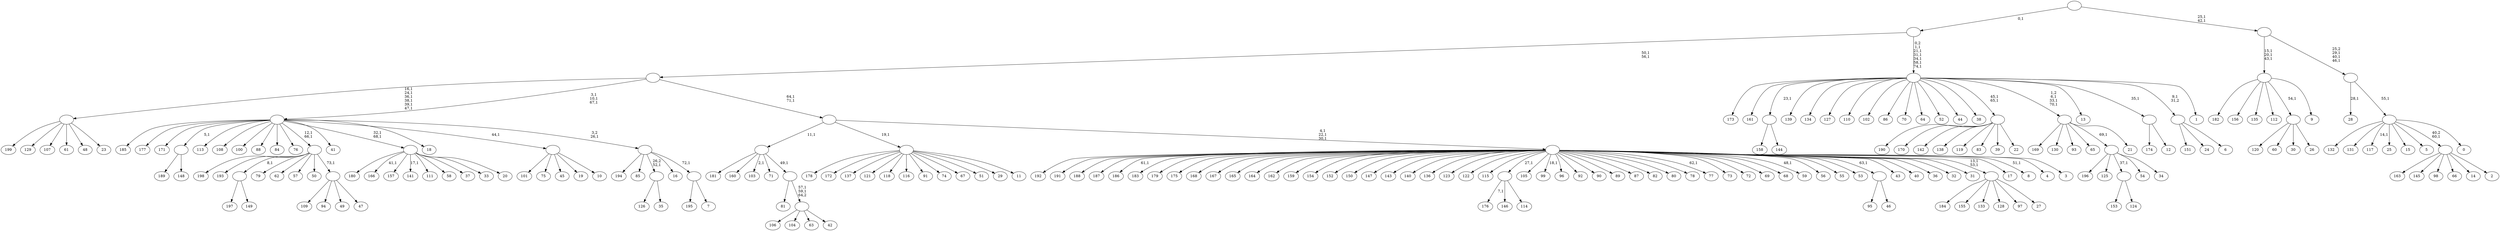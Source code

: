 digraph T {
	275 [label="199"]
	274 [label="198"]
	273 [label="197"]
	272 [label="196"]
	271 [label="195"]
	270 [label="194"]
	269 [label="193"]
	268 [label="192"]
	267 [label="191"]
	266 [label="190"]
	265 [label="189"]
	264 [label="188"]
	263 [label="187"]
	262 [label="186"]
	260 [label="185"]
	259 [label="184"]
	258 [label="183"]
	257 [label="182"]
	256 [label="181"]
	255 [label="180"]
	254 [label="179"]
	253 [label="178"]
	252 [label="177"]
	251 [label="176"]
	249 [label="175"]
	248 [label="174"]
	247 [label="173"]
	246 [label="172"]
	245 [label="171"]
	244 [label="170"]
	243 [label="169"]
	242 [label="168"]
	241 [label="167"]
	240 [label="166"]
	238 [label="165"]
	237 [label="164"]
	236 [label="163"]
	235 [label="162"]
	234 [label="161"]
	233 [label="160"]
	232 [label="159"]
	231 [label="158"]
	230 [label="157"]
	229 [label="156"]
	228 [label="155"]
	227 [label="154"]
	226 [label="153"]
	225 [label="152"]
	224 [label="151"]
	223 [label="150"]
	222 [label="149"]
	221 [label=""]
	220 [label="148"]
	219 [label=""]
	218 [label="147"]
	217 [label="146"]
	216 [label="145"]
	215 [label="144"]
	214 [label=""]
	213 [label="143"]
	212 [label="142"]
	211 [label="141"]
	209 [label="140"]
	208 [label="139"]
	207 [label="138"]
	206 [label="137"]
	205 [label="136"]
	204 [label="135"]
	203 [label="134"]
	202 [label="133"]
	201 [label="132"]
	200 [label="131"]
	199 [label="130"]
	198 [label="129"]
	197 [label="128"]
	196 [label="127"]
	195 [label="126"]
	194 [label="125"]
	193 [label="124"]
	192 [label=""]
	191 [label="123"]
	190 [label="122"]
	189 [label="121"]
	188 [label="120"]
	187 [label="119"]
	186 [label="118"]
	185 [label="117"]
	183 [label="116"]
	182 [label="115"]
	181 [label="114"]
	180 [label=""]
	179 [label="113"]
	178 [label="112"]
	177 [label="111"]
	176 [label="110"]
	175 [label="109"]
	174 [label="108"]
	173 [label="107"]
	172 [label="106"]
	171 [label="105"]
	170 [label="104"]
	169 [label="103"]
	167 [label="102"]
	166 [label="101"]
	165 [label="100"]
	164 [label="99"]
	162 [label="98"]
	161 [label="97"]
	160 [label="96"]
	159 [label="95"]
	158 [label="94"]
	157 [label="93"]
	156 [label="92"]
	155 [label="91"]
	154 [label="90"]
	153 [label="89"]
	152 [label="88"]
	151 [label="87"]
	150 [label="86"]
	149 [label="85"]
	148 [label="84"]
	147 [label="83"]
	146 [label="82"]
	145 [label="81"]
	144 [label="80"]
	143 [label="79"]
	142 [label="78"]
	141 [label="77"]
	139 [label="76"]
	138 [label="75"]
	137 [label="74"]
	136 [label="73"]
	135 [label="72"]
	134 [label="71"]
	133 [label="70"]
	132 [label="69"]
	131 [label="68"]
	130 [label="67"]
	129 [label="66"]
	128 [label="65"]
	127 [label="64"]
	126 [label="63"]
	125 [label="62"]
	124 [label="61"]
	123 [label="60"]
	122 [label="59"]
	120 [label="58"]
	119 [label="57"]
	118 [label="56"]
	117 [label="55"]
	116 [label="54"]
	115 [label="53"]
	114 [label="52"]
	113 [label="51"]
	112 [label="50"]
	111 [label="49"]
	110 [label="48"]
	109 [label="47"]
	108 [label=""]
	107 [label=""]
	105 [label="46"]
	104 [label=""]
	103 [label="45"]
	102 [label="44"]
	101 [label="43"]
	100 [label="42"]
	99 [label=""]
	97 [label=""]
	96 [label=""]
	95 [label="41"]
	94 [label="40"]
	93 [label="39"]
	92 [label="38"]
	91 [label="37"]
	90 [label="36"]
	89 [label="35"]
	88 [label=""]
	87 [label="34"]
	86 [label=""]
	85 [label="33"]
	84 [label="32"]
	83 [label="31"]
	82 [label="30"]
	81 [label="29"]
	80 [label="28"]
	78 [label="27"]
	77 [label=""]
	75 [label="26"]
	74 [label=""]
	73 [label="25"]
	72 [label="24"]
	71 [label="23"]
	70 [label=""]
	64 [label="22"]
	63 [label=""]
	61 [label="21"]
	60 [label=""]
	57 [label="20"]
	56 [label=""]
	54 [label="19"]
	53 [label="18"]
	52 [label="17"]
	51 [label="16"]
	50 [label="15"]
	49 [label="14"]
	48 [label="13"]
	47 [label="12"]
	46 [label=""]
	45 [label="11"]
	44 [label=""]
	43 [label="10"]
	42 [label=""]
	41 [label="9"]
	40 [label=""]
	37 [label="8"]
	35 [label="7"]
	34 [label=""]
	33 [label=""]
	32 [label=""]
	29 [label="6"]
	28 [label=""]
	27 [label="5"]
	26 [label="4"]
	25 [label="3"]
	24 [label=""]
	21 [label=""]
	19 [label=""]
	17 [label="2"]
	16 [label=""]
	15 [label="1"]
	14 [label=""]
	8 [label=""]
	7 [label="0"]
	6 [label=""]
	5 [label=""]
	2 [label=""]
	0 [label=""]
	221 -> 273 [label=""]
	221 -> 222 [label=""]
	219 -> 265 [label=""]
	219 -> 220 [label=""]
	214 -> 231 [label=""]
	214 -> 215 [label=""]
	192 -> 226 [label=""]
	192 -> 193 [label=""]
	180 -> 251 [label="7,1"]
	180 -> 217 [label=""]
	180 -> 181 [label=""]
	108 -> 175 [label=""]
	108 -> 158 [label=""]
	108 -> 111 [label=""]
	108 -> 109 [label=""]
	107 -> 274 [label=""]
	107 -> 269 [label=""]
	107 -> 221 [label="8,1"]
	107 -> 143 [label=""]
	107 -> 125 [label=""]
	107 -> 119 [label=""]
	107 -> 112 [label=""]
	107 -> 108 [label="73,1"]
	104 -> 159 [label=""]
	104 -> 105 [label=""]
	99 -> 172 [label=""]
	99 -> 170 [label=""]
	99 -> 126 [label=""]
	99 -> 100 [label=""]
	97 -> 99 [label="57,1\n59,1\n64,2"]
	97 -> 145 [label=""]
	96 -> 169 [label="2,1"]
	96 -> 256 [label=""]
	96 -> 233 [label=""]
	96 -> 134 [label=""]
	96 -> 97 [label="49,1"]
	88 -> 195 [label=""]
	88 -> 89 [label=""]
	86 -> 272 [label=""]
	86 -> 194 [label=""]
	86 -> 192 [label="37,1"]
	86 -> 116 [label=""]
	86 -> 87 [label=""]
	77 -> 259 [label=""]
	77 -> 228 [label=""]
	77 -> 202 [label=""]
	77 -> 197 [label=""]
	77 -> 161 [label=""]
	77 -> 78 [label=""]
	74 -> 188 [label=""]
	74 -> 123 [label=""]
	74 -> 82 [label=""]
	74 -> 75 [label=""]
	70 -> 275 [label=""]
	70 -> 198 [label=""]
	70 -> 173 [label=""]
	70 -> 124 [label=""]
	70 -> 110 [label=""]
	70 -> 71 [label=""]
	63 -> 266 [label=""]
	63 -> 244 [label=""]
	63 -> 212 [label=""]
	63 -> 207 [label=""]
	63 -> 187 [label=""]
	63 -> 147 [label=""]
	63 -> 93 [label=""]
	63 -> 64 [label=""]
	60 -> 243 [label=""]
	60 -> 199 [label=""]
	60 -> 157 [label=""]
	60 -> 128 [label=""]
	60 -> 86 [label="69,1"]
	60 -> 61 [label=""]
	56 -> 211 [label="17,1"]
	56 -> 240 [label="41,1"]
	56 -> 255 [label=""]
	56 -> 230 [label=""]
	56 -> 177 [label=""]
	56 -> 120 [label=""]
	56 -> 91 [label=""]
	56 -> 85 [label=""]
	56 -> 57 [label=""]
	46 -> 248 [label=""]
	46 -> 47 [label=""]
	44 -> 253 [label=""]
	44 -> 246 [label=""]
	44 -> 206 [label=""]
	44 -> 189 [label=""]
	44 -> 186 [label=""]
	44 -> 183 [label=""]
	44 -> 155 [label=""]
	44 -> 137 [label=""]
	44 -> 130 [label=""]
	44 -> 113 [label=""]
	44 -> 81 [label=""]
	44 -> 45 [label=""]
	42 -> 166 [label=""]
	42 -> 138 [label=""]
	42 -> 103 [label=""]
	42 -> 54 [label=""]
	42 -> 43 [label=""]
	40 -> 257 [label=""]
	40 -> 229 [label=""]
	40 -> 204 [label=""]
	40 -> 178 [label=""]
	40 -> 74 [label="54,1"]
	40 -> 41 [label=""]
	34 -> 271 [label=""]
	34 -> 35 [label=""]
	33 -> 270 [label=""]
	33 -> 149 [label=""]
	33 -> 88 [label="26,2\n52,1"]
	33 -> 51 [label=""]
	33 -> 34 [label="72,1"]
	32 -> 56 [label="32,1\n68,1"]
	32 -> 107 [label="12,1\n66,1"]
	32 -> 260 [label=""]
	32 -> 252 [label=""]
	32 -> 245 [label=""]
	32 -> 219 [label="5,1"]
	32 -> 179 [label=""]
	32 -> 174 [label=""]
	32 -> 165 [label=""]
	32 -> 152 [label=""]
	32 -> 148 [label=""]
	32 -> 139 [label=""]
	32 -> 95 [label=""]
	32 -> 53 [label=""]
	32 -> 42 [label="44,1"]
	32 -> 33 [label="3,2\n26,1"]
	28 -> 224 [label=""]
	28 -> 72 [label=""]
	28 -> 29 [label=""]
	24 -> 37 [label="51,1"]
	24 -> 77 [label="13,1\n53,1"]
	24 -> 122 [label="48,1"]
	24 -> 141 [label="62,1"]
	24 -> 164 [label="18,1"]
	24 -> 262 [label="61,1"]
	24 -> 268 [label=""]
	24 -> 267 [label=""]
	24 -> 264 [label=""]
	24 -> 263 [label=""]
	24 -> 258 [label=""]
	24 -> 254 [label=""]
	24 -> 249 [label=""]
	24 -> 242 [label=""]
	24 -> 241 [label=""]
	24 -> 238 [label=""]
	24 -> 237 [label=""]
	24 -> 235 [label=""]
	24 -> 232 [label=""]
	24 -> 227 [label=""]
	24 -> 225 [label=""]
	24 -> 223 [label=""]
	24 -> 218 [label=""]
	24 -> 213 [label=""]
	24 -> 209 [label=""]
	24 -> 205 [label=""]
	24 -> 191 [label=""]
	24 -> 190 [label=""]
	24 -> 182 [label=""]
	24 -> 180 [label="27,1"]
	24 -> 171 [label=""]
	24 -> 160 [label=""]
	24 -> 156 [label=""]
	24 -> 154 [label=""]
	24 -> 153 [label=""]
	24 -> 151 [label=""]
	24 -> 146 [label=""]
	24 -> 144 [label=""]
	24 -> 142 [label=""]
	24 -> 136 [label=""]
	24 -> 135 [label=""]
	24 -> 132 [label=""]
	24 -> 131 [label=""]
	24 -> 118 [label=""]
	24 -> 117 [label=""]
	24 -> 115 [label=""]
	24 -> 104 [label="63,1"]
	24 -> 101 [label=""]
	24 -> 94 [label=""]
	24 -> 90 [label=""]
	24 -> 84 [label=""]
	24 -> 83 [label=""]
	24 -> 52 [label=""]
	24 -> 26 [label=""]
	24 -> 25 [label=""]
	21 -> 24 [label="4,1\n22,1\n30,1"]
	21 -> 96 [label="11,1"]
	21 -> 44 [label="19,1"]
	19 -> 21 [label="64,1\n71,1"]
	19 -> 32 [label="3,1\n10,1\n67,1"]
	19 -> 70 [label="16,1\n24,1\n36,1\n38,1\n39,1\n47,1"]
	16 -> 236 [label=""]
	16 -> 216 [label=""]
	16 -> 162 [label=""]
	16 -> 129 [label=""]
	16 -> 49 [label=""]
	16 -> 17 [label=""]
	14 -> 60 [label="1,2\n6,1\n33,1\n70,1"]
	14 -> 63 [label="45,1\n65,1"]
	14 -> 247 [label=""]
	14 -> 234 [label=""]
	14 -> 214 [label="23,1"]
	14 -> 208 [label=""]
	14 -> 203 [label=""]
	14 -> 196 [label=""]
	14 -> 176 [label=""]
	14 -> 167 [label=""]
	14 -> 150 [label=""]
	14 -> 133 [label=""]
	14 -> 127 [label=""]
	14 -> 114 [label=""]
	14 -> 102 [label=""]
	14 -> 92 [label=""]
	14 -> 48 [label=""]
	14 -> 46 [label="35,1"]
	14 -> 28 [label="9,1\n31,2"]
	14 -> 15 [label=""]
	8 -> 14 [label="0,2\n1,1\n21,1\n31,1\n34,1\n58,1\n74,1"]
	8 -> 19 [label="50,1\n56,1"]
	6 -> 185 [label="14,1"]
	6 -> 201 [label=""]
	6 -> 200 [label=""]
	6 -> 73 [label=""]
	6 -> 50 [label=""]
	6 -> 27 [label=""]
	6 -> 16 [label="40,2\n60,1"]
	6 -> 7 [label=""]
	5 -> 80 [label="28,1"]
	5 -> 6 [label="55,1"]
	2 -> 5 [label="25,2\n29,1\n40,1\n46,1"]
	2 -> 40 [label="15,1\n20,1\n43,1"]
	0 -> 2 [label="25,1\n42,1"]
	0 -> 8 [label="0,1"]
}
